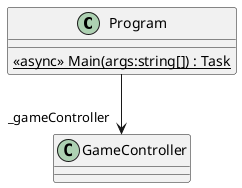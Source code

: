 @startuml
class Program {
    {static} <<async>> Main(args:string[]) : Task
}
Program --> "_gameController" GameController
@enduml
